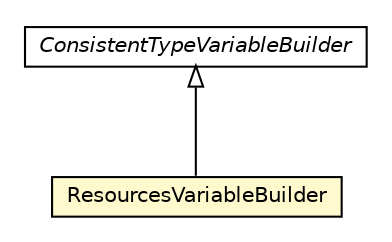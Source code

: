 #!/usr/local/bin/dot
#
# Class diagram 
# Generated by UMLGraph version 5.1 (http://www.umlgraph.org/)
#

digraph G {
	edge [fontname="Helvetica",fontsize=10,labelfontname="Helvetica",labelfontsize=10];
	node [fontname="Helvetica",fontsize=10,shape=plaintext];
	nodesep=0.25;
	ranksep=0.5;
	// org.androidtransfuse.gen.variableBuilder.ResourcesVariableBuilder
	c58713 [label=<<table title="org.androidtransfuse.gen.variableBuilder.ResourcesVariableBuilder" border="0" cellborder="1" cellspacing="0" cellpadding="2" port="p" bgcolor="lemonChiffon" href="./ResourcesVariableBuilder.html">
		<tr><td><table border="0" cellspacing="0" cellpadding="1">
<tr><td align="center" balign="center"> ResourcesVariableBuilder </td></tr>
		</table></td></tr>
		</table>>, fontname="Helvetica", fontcolor="black", fontsize=10.0];
	// org.androidtransfuse.gen.variableBuilder.ConsistentTypeVariableBuilder
	c58715 [label=<<table title="org.androidtransfuse.gen.variableBuilder.ConsistentTypeVariableBuilder" border="0" cellborder="1" cellspacing="0" cellpadding="2" port="p" href="./ConsistentTypeVariableBuilder.html">
		<tr><td><table border="0" cellspacing="0" cellpadding="1">
<tr><td align="center" balign="center"><font face="Helvetica-Oblique"> ConsistentTypeVariableBuilder </font></td></tr>
		</table></td></tr>
		</table>>, fontname="Helvetica", fontcolor="black", fontsize=10.0];
	//org.androidtransfuse.gen.variableBuilder.ResourcesVariableBuilder extends org.androidtransfuse.gen.variableBuilder.ConsistentTypeVariableBuilder
	c58715:p -> c58713:p [dir=back,arrowtail=empty];
}

